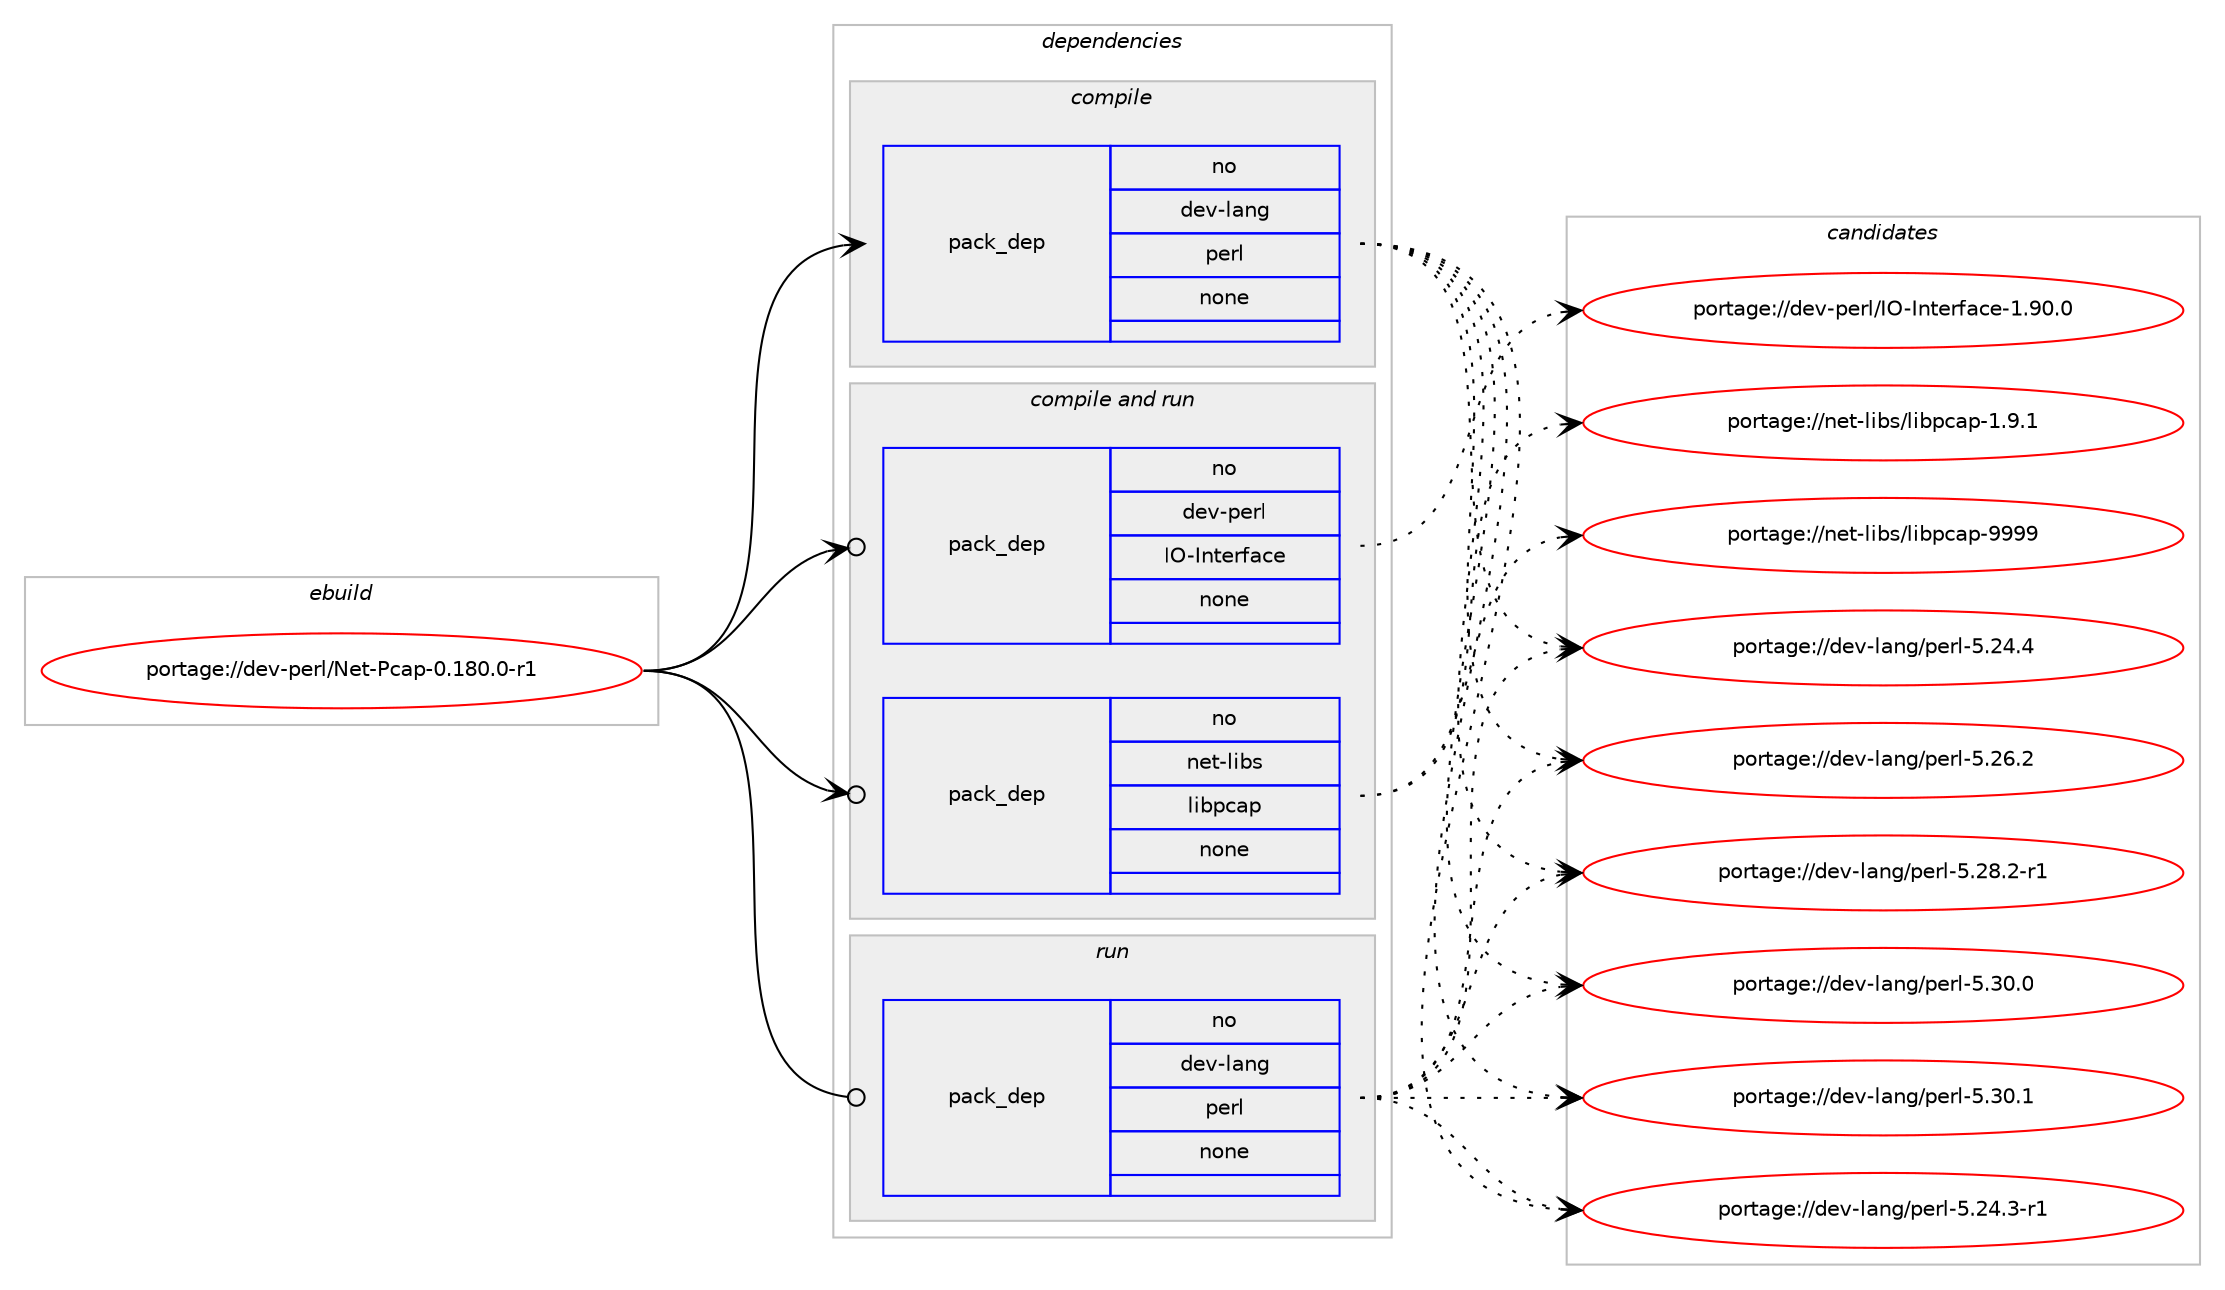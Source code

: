 digraph prolog {

# *************
# Graph options
# *************

newrank=true;
concentrate=true;
compound=true;
graph [rankdir=LR,fontname=Helvetica,fontsize=10,ranksep=1.5];#, ranksep=2.5, nodesep=0.2];
edge  [arrowhead=vee];
node  [fontname=Helvetica,fontsize=10];

# **********
# The ebuild
# **********

subgraph cluster_leftcol {
color=gray;
rank=same;
label=<<i>ebuild</i>>;
id [label="portage://dev-perl/Net-Pcap-0.180.0-r1", color=red, width=4, href="../dev-perl/Net-Pcap-0.180.0-r1.svg"];
}

# ****************
# The dependencies
# ****************

subgraph cluster_midcol {
color=gray;
label=<<i>dependencies</i>>;
subgraph cluster_compile {
fillcolor="#eeeeee";
style=filled;
label=<<i>compile</i>>;
subgraph pack91490 {
dependency118052 [label=<<TABLE BORDER="0" CELLBORDER="1" CELLSPACING="0" CELLPADDING="4" WIDTH="220"><TR><TD ROWSPAN="6" CELLPADDING="30">pack_dep</TD></TR><TR><TD WIDTH="110">no</TD></TR><TR><TD>dev-lang</TD></TR><TR><TD>perl</TD></TR><TR><TD>none</TD></TR><TR><TD></TD></TR></TABLE>>, shape=none, color=blue];
}
id:e -> dependency118052:w [weight=20,style="solid",arrowhead="vee"];
}
subgraph cluster_compileandrun {
fillcolor="#eeeeee";
style=filled;
label=<<i>compile and run</i>>;
subgraph pack91491 {
dependency118053 [label=<<TABLE BORDER="0" CELLBORDER="1" CELLSPACING="0" CELLPADDING="4" WIDTH="220"><TR><TD ROWSPAN="6" CELLPADDING="30">pack_dep</TD></TR><TR><TD WIDTH="110">no</TD></TR><TR><TD>dev-perl</TD></TR><TR><TD>IO-Interface</TD></TR><TR><TD>none</TD></TR><TR><TD></TD></TR></TABLE>>, shape=none, color=blue];
}
id:e -> dependency118053:w [weight=20,style="solid",arrowhead="odotvee"];
subgraph pack91492 {
dependency118054 [label=<<TABLE BORDER="0" CELLBORDER="1" CELLSPACING="0" CELLPADDING="4" WIDTH="220"><TR><TD ROWSPAN="6" CELLPADDING="30">pack_dep</TD></TR><TR><TD WIDTH="110">no</TD></TR><TR><TD>net-libs</TD></TR><TR><TD>libpcap</TD></TR><TR><TD>none</TD></TR><TR><TD></TD></TR></TABLE>>, shape=none, color=blue];
}
id:e -> dependency118054:w [weight=20,style="solid",arrowhead="odotvee"];
}
subgraph cluster_run {
fillcolor="#eeeeee";
style=filled;
label=<<i>run</i>>;
subgraph pack91493 {
dependency118055 [label=<<TABLE BORDER="0" CELLBORDER="1" CELLSPACING="0" CELLPADDING="4" WIDTH="220"><TR><TD ROWSPAN="6" CELLPADDING="30">pack_dep</TD></TR><TR><TD WIDTH="110">no</TD></TR><TR><TD>dev-lang</TD></TR><TR><TD>perl</TD></TR><TR><TD>none</TD></TR><TR><TD></TD></TR></TABLE>>, shape=none, color=blue];
}
id:e -> dependency118055:w [weight=20,style="solid",arrowhead="odot"];
}
}

# **************
# The candidates
# **************

subgraph cluster_choices {
rank=same;
color=gray;
label=<<i>candidates</i>>;

subgraph choice91490 {
color=black;
nodesep=1;
choiceportage100101118451089711010347112101114108455346505246514511449 [label="portage://dev-lang/perl-5.24.3-r1", color=red, width=4,href="../dev-lang/perl-5.24.3-r1.svg"];
choiceportage10010111845108971101034711210111410845534650524652 [label="portage://dev-lang/perl-5.24.4", color=red, width=4,href="../dev-lang/perl-5.24.4.svg"];
choiceportage10010111845108971101034711210111410845534650544650 [label="portage://dev-lang/perl-5.26.2", color=red, width=4,href="../dev-lang/perl-5.26.2.svg"];
choiceportage100101118451089711010347112101114108455346505646504511449 [label="portage://dev-lang/perl-5.28.2-r1", color=red, width=4,href="../dev-lang/perl-5.28.2-r1.svg"];
choiceportage10010111845108971101034711210111410845534651484648 [label="portage://dev-lang/perl-5.30.0", color=red, width=4,href="../dev-lang/perl-5.30.0.svg"];
choiceportage10010111845108971101034711210111410845534651484649 [label="portage://dev-lang/perl-5.30.1", color=red, width=4,href="../dev-lang/perl-5.30.1.svg"];
dependency118052:e -> choiceportage100101118451089711010347112101114108455346505246514511449:w [style=dotted,weight="100"];
dependency118052:e -> choiceportage10010111845108971101034711210111410845534650524652:w [style=dotted,weight="100"];
dependency118052:e -> choiceportage10010111845108971101034711210111410845534650544650:w [style=dotted,weight="100"];
dependency118052:e -> choiceportage100101118451089711010347112101114108455346505646504511449:w [style=dotted,weight="100"];
dependency118052:e -> choiceportage10010111845108971101034711210111410845534651484648:w [style=dotted,weight="100"];
dependency118052:e -> choiceportage10010111845108971101034711210111410845534651484649:w [style=dotted,weight="100"];
}
subgraph choice91491 {
color=black;
nodesep=1;
choiceportage100101118451121011141084773794573110116101114102979910145494657484648 [label="portage://dev-perl/IO-Interface-1.90.0", color=red, width=4,href="../dev-perl/IO-Interface-1.90.0.svg"];
dependency118053:e -> choiceportage100101118451121011141084773794573110116101114102979910145494657484648:w [style=dotted,weight="100"];
}
subgraph choice91492 {
color=black;
nodesep=1;
choiceportage110101116451081059811547108105981129997112454946574649 [label="portage://net-libs/libpcap-1.9.1", color=red, width=4,href="../net-libs/libpcap-1.9.1.svg"];
choiceportage1101011164510810598115471081059811299971124557575757 [label="portage://net-libs/libpcap-9999", color=red, width=4,href="../net-libs/libpcap-9999.svg"];
dependency118054:e -> choiceportage110101116451081059811547108105981129997112454946574649:w [style=dotted,weight="100"];
dependency118054:e -> choiceportage1101011164510810598115471081059811299971124557575757:w [style=dotted,weight="100"];
}
subgraph choice91493 {
color=black;
nodesep=1;
choiceportage100101118451089711010347112101114108455346505246514511449 [label="portage://dev-lang/perl-5.24.3-r1", color=red, width=4,href="../dev-lang/perl-5.24.3-r1.svg"];
choiceportage10010111845108971101034711210111410845534650524652 [label="portage://dev-lang/perl-5.24.4", color=red, width=4,href="../dev-lang/perl-5.24.4.svg"];
choiceportage10010111845108971101034711210111410845534650544650 [label="portage://dev-lang/perl-5.26.2", color=red, width=4,href="../dev-lang/perl-5.26.2.svg"];
choiceportage100101118451089711010347112101114108455346505646504511449 [label="portage://dev-lang/perl-5.28.2-r1", color=red, width=4,href="../dev-lang/perl-5.28.2-r1.svg"];
choiceportage10010111845108971101034711210111410845534651484648 [label="portage://dev-lang/perl-5.30.0", color=red, width=4,href="../dev-lang/perl-5.30.0.svg"];
choiceportage10010111845108971101034711210111410845534651484649 [label="portage://dev-lang/perl-5.30.1", color=red, width=4,href="../dev-lang/perl-5.30.1.svg"];
dependency118055:e -> choiceportage100101118451089711010347112101114108455346505246514511449:w [style=dotted,weight="100"];
dependency118055:e -> choiceportage10010111845108971101034711210111410845534650524652:w [style=dotted,weight="100"];
dependency118055:e -> choiceportage10010111845108971101034711210111410845534650544650:w [style=dotted,weight="100"];
dependency118055:e -> choiceportage100101118451089711010347112101114108455346505646504511449:w [style=dotted,weight="100"];
dependency118055:e -> choiceportage10010111845108971101034711210111410845534651484648:w [style=dotted,weight="100"];
dependency118055:e -> choiceportage10010111845108971101034711210111410845534651484649:w [style=dotted,weight="100"];
}
}

}
